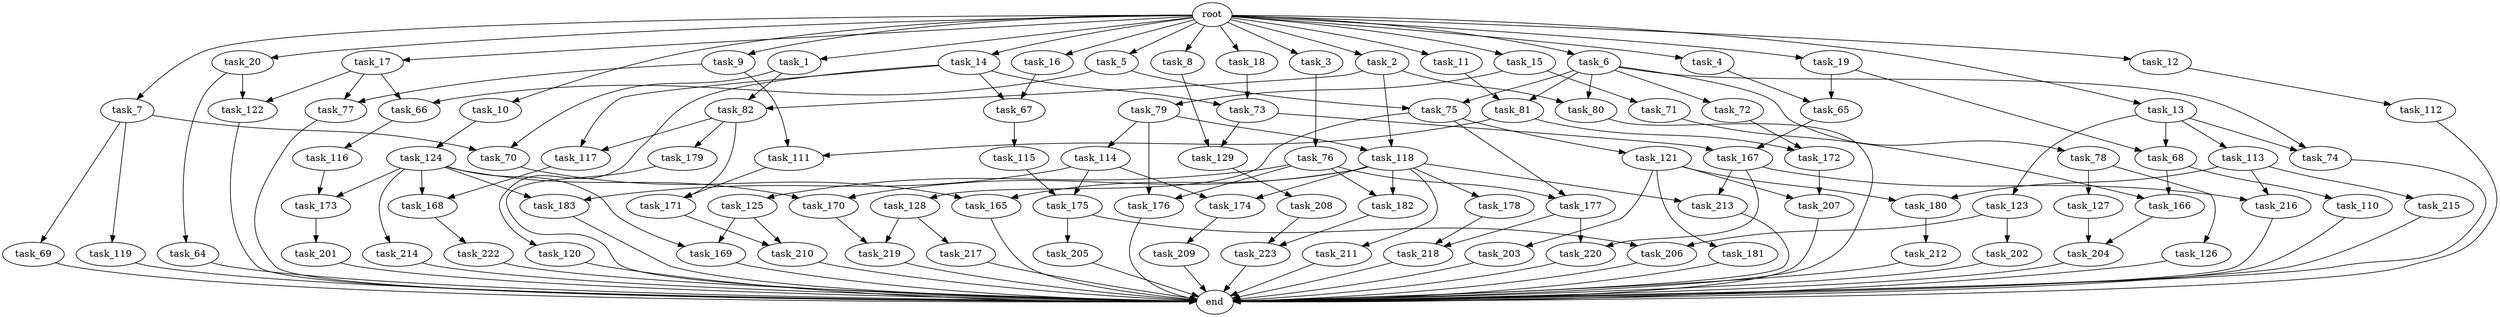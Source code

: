 digraph G {
  task_116 [size="137438953472.000000"];
  task_15 [size="1024.000000"];
  task_118 [size="292057776128.000000"];
  task_169 [size="1279900254208.000000"];
  task_207 [size="171798691840.000000"];
  task_173 [size="1279900254208.000000"];
  task_7 [size="1024.000000"];
  task_128 [size="309237645312.000000"];
  task_119 [size="309237645312.000000"];
  task_220 [size="687194767360.000000"];
  task_166 [size="352187318272.000000"];
  task_79 [size="214748364800.000000"];
  task_75 [size="996432412672.000000"];
  task_214 [size="858993459200.000000"];
  task_176 [size="1073741824000.000000"];
  task_204 [size="1073741824000.000000"];
  task_117 [size="618475290624.000000"];
  task_181 [size="137438953472.000000"];
  task_72 [size="137438953472.000000"];
  task_9 [size="1024.000000"];
  task_211 [size="214748364800.000000"];
  task_216 [size="171798691840.000000"];
  task_112 [size="695784701952.000000"];
  task_121 [size="309237645312.000000"];
  task_217 [size="420906795008.000000"];
  task_179 [size="309237645312.000000"];
  task_73 [size="618475290624.000000"];
  task_172 [size="1005022347264.000000"];
  task_77 [size="558345748480.000000"];
  task_65 [size="1005022347264.000000"];
  task_18 [size="1024.000000"];
  task_212 [size="137438953472.000000"];
  task_68 [size="910533066752.000000"];
  task_82 [size="154618822656.000000"];
  task_115 [size="858993459200.000000"];
  task_206 [size="1168231104512.000000"];
  task_64 [size="137438953472.000000"];
  task_11 [size="1024.000000"];
  task_167 [size="1116691496960.000000"];
  task_125 [size="858993459200.000000"];
  task_1 [size="1024.000000"];
  task_78 [size="137438953472.000000"];
  task_110 [size="214748364800.000000"];
  task_210 [size="1279900254208.000000"];
  task_201 [size="34359738368.000000"];
  task_177 [size="1168231104512.000000"];
  task_69 [size="309237645312.000000"];
  task_180 [size="171798691840.000000"];
  task_171 [size="446676598784.000000"];
  task_165 [size="1073741824000.000000"];
  task_80 [size="214748364800.000000"];
  task_123 [size="214748364800.000000"];
  task_20 [size="1024.000000"];
  task_175 [size="111669149696.000000"];
  task_168 [size="936302870528.000000"];
  task_66 [size="996432412672.000000"];
  task_19 [size="1024.000000"];
  task_127 [size="34359738368.000000"];
  task_213 [size="352187318272.000000"];
  end [size="0.000000"];
  task_3 [size="1024.000000"];
  task_129 [size="1279900254208.000000"];
  task_4 [size="1024.000000"];
  task_10 [size="1024.000000"];
  task_81 [size="833223655424.000000"];
  task_70 [size="386547056640.000000"];
  task_71 [size="214748364800.000000"];
  task_67 [size="858993459200.000000"];
  task_14 [size="1024.000000"];
  task_12 [size="1024.000000"];
  task_13 [size="1024.000000"];
  task_223 [size="773094113280.000000"];
  task_174 [size="249108103168.000000"];
  task_126 [size="34359738368.000000"];
  task_114 [size="214748364800.000000"];
  task_5 [size="1024.000000"];
  task_203 [size="137438953472.000000"];
  task_6 [size="1024.000000"];
  task_113 [size="214748364800.000000"];
  task_124 [size="214748364800.000000"];
  task_2 [size="1024.000000"];
  task_209 [size="137438953472.000000"];
  task_178 [size="214748364800.000000"];
  task_219 [size="455266533376.000000"];
  task_183 [size="893353197568.000000"];
  task_182 [size="1073741824000.000000"];
  task_74 [size="352187318272.000000"];
  task_170 [size="1073741824000.000000"];
  task_17 [size="1024.000000"];
  task_76 [size="858993459200.000000"];
  task_202 [size="309237645312.000000"];
  task_120 [size="309237645312.000000"];
  root [size="0.000000"];
  task_205 [size="858993459200.000000"];
  task_111 [size="730144440320.000000"];
  task_8 [size="1024.000000"];
  task_16 [size="1024.000000"];
  task_218 [size="1099511627776.000000"];
  task_222 [size="309237645312.000000"];
  task_215 [size="34359738368.000000"];
  task_122 [size="274877906944.000000"];
  task_208 [size="137438953472.000000"];

  task_116 -> task_173 [size="411041792.000000"];
  task_15 -> task_79 [size="209715200.000000"];
  task_15 -> task_71 [size="209715200.000000"];
  task_118 -> task_170 [size="209715200.000000"];
  task_118 -> task_178 [size="209715200.000000"];
  task_118 -> task_174 [size="209715200.000000"];
  task_118 -> task_165 [size="209715200.000000"];
  task_118 -> task_213 [size="209715200.000000"];
  task_118 -> task_182 [size="209715200.000000"];
  task_118 -> task_211 [size="209715200.000000"];
  task_169 -> end [size="1.000000"];
  task_207 -> end [size="1.000000"];
  task_173 -> task_201 [size="33554432.000000"];
  task_7 -> task_119 [size="301989888.000000"];
  task_7 -> task_70 [size="301989888.000000"];
  task_7 -> task_69 [size="301989888.000000"];
  task_128 -> task_217 [size="411041792.000000"];
  task_128 -> task_219 [size="411041792.000000"];
  task_119 -> end [size="1.000000"];
  task_220 -> end [size="1.000000"];
  task_166 -> task_204 [size="838860800.000000"];
  task_79 -> task_114 [size="209715200.000000"];
  task_79 -> task_118 [size="209715200.000000"];
  task_79 -> task_176 [size="209715200.000000"];
  task_75 -> task_177 [size="301989888.000000"];
  task_75 -> task_128 [size="301989888.000000"];
  task_75 -> task_121 [size="301989888.000000"];
  task_214 -> end [size="1.000000"];
  task_176 -> end [size="1.000000"];
  task_204 -> end [size="1.000000"];
  task_117 -> task_168 [size="75497472.000000"];
  task_181 -> end [size="1.000000"];
  task_72 -> task_172 [size="679477248.000000"];
  task_9 -> task_111 [size="411041792.000000"];
  task_9 -> task_77 [size="411041792.000000"];
  task_211 -> end [size="1.000000"];
  task_216 -> end [size="1.000000"];
  task_112 -> end [size="1.000000"];
  task_121 -> task_180 [size="134217728.000000"];
  task_121 -> task_181 [size="134217728.000000"];
  task_121 -> task_207 [size="134217728.000000"];
  task_121 -> task_203 [size="134217728.000000"];
  task_217 -> end [size="1.000000"];
  task_179 -> end [size="1.000000"];
  task_73 -> task_167 [size="411041792.000000"];
  task_73 -> task_129 [size="411041792.000000"];
  task_172 -> task_207 [size="33554432.000000"];
  task_77 -> end [size="1.000000"];
  task_65 -> task_167 [size="679477248.000000"];
  task_18 -> task_73 [size="301989888.000000"];
  task_212 -> end [size="1.000000"];
  task_68 -> task_110 [size="209715200.000000"];
  task_68 -> task_166 [size="209715200.000000"];
  task_82 -> task_117 [size="301989888.000000"];
  task_82 -> task_171 [size="301989888.000000"];
  task_82 -> task_179 [size="301989888.000000"];
  task_115 -> task_175 [size="75497472.000000"];
  task_206 -> end [size="1.000000"];
  task_64 -> end [size="1.000000"];
  task_11 -> task_81 [size="679477248.000000"];
  task_167 -> task_213 [size="134217728.000000"];
  task_167 -> task_220 [size="134217728.000000"];
  task_167 -> task_216 [size="134217728.000000"];
  task_125 -> task_210 [size="411041792.000000"];
  task_125 -> task_169 [size="411041792.000000"];
  task_1 -> task_82 [size="75497472.000000"];
  task_1 -> task_70 [size="75497472.000000"];
  task_78 -> task_126 [size="33554432.000000"];
  task_78 -> task_127 [size="33554432.000000"];
  task_110 -> end [size="1.000000"];
  task_210 -> end [size="1.000000"];
  task_201 -> end [size="1.000000"];
  task_177 -> task_220 [size="536870912.000000"];
  task_177 -> task_218 [size="536870912.000000"];
  task_69 -> end [size="1.000000"];
  task_180 -> task_212 [size="134217728.000000"];
  task_171 -> task_210 [size="838860800.000000"];
  task_165 -> end [size="1.000000"];
  task_80 -> end [size="1.000000"];
  task_123 -> task_206 [size="301989888.000000"];
  task_123 -> task_202 [size="301989888.000000"];
  task_20 -> task_122 [size="134217728.000000"];
  task_20 -> task_64 [size="134217728.000000"];
  task_175 -> task_206 [size="838860800.000000"];
  task_175 -> task_205 [size="838860800.000000"];
  task_168 -> task_222 [size="301989888.000000"];
  task_66 -> task_116 [size="134217728.000000"];
  task_19 -> task_65 [size="679477248.000000"];
  task_19 -> task_68 [size="679477248.000000"];
  task_127 -> task_204 [size="209715200.000000"];
  task_213 -> end [size="1.000000"];
  task_3 -> task_76 [size="838860800.000000"];
  task_129 -> task_208 [size="134217728.000000"];
  task_4 -> task_65 [size="301989888.000000"];
  task_10 -> task_124 [size="209715200.000000"];
  task_81 -> task_111 [size="301989888.000000"];
  task_81 -> task_172 [size="301989888.000000"];
  task_70 -> task_165 [size="838860800.000000"];
  task_71 -> task_166 [size="134217728.000000"];
  task_67 -> task_115 [size="838860800.000000"];
  task_14 -> task_120 [size="301989888.000000"];
  task_14 -> task_67 [size="301989888.000000"];
  task_14 -> task_117 [size="301989888.000000"];
  task_14 -> task_73 [size="301989888.000000"];
  task_12 -> task_112 [size="679477248.000000"];
  task_13 -> task_74 [size="209715200.000000"];
  task_13 -> task_68 [size="209715200.000000"];
  task_13 -> task_113 [size="209715200.000000"];
  task_13 -> task_123 [size="209715200.000000"];
  task_223 -> end [size="1.000000"];
  task_174 -> task_209 [size="134217728.000000"];
  task_126 -> end [size="1.000000"];
  task_114 -> task_174 [size="33554432.000000"];
  task_114 -> task_183 [size="33554432.000000"];
  task_114 -> task_175 [size="33554432.000000"];
  task_5 -> task_66 [size="838860800.000000"];
  task_5 -> task_75 [size="838860800.000000"];
  task_203 -> end [size="1.000000"];
  task_6 -> task_81 [size="134217728.000000"];
  task_6 -> task_78 [size="134217728.000000"];
  task_6 -> task_80 [size="134217728.000000"];
  task_6 -> task_75 [size="134217728.000000"];
  task_6 -> task_72 [size="134217728.000000"];
  task_6 -> task_74 [size="134217728.000000"];
  task_113 -> task_180 [size="33554432.000000"];
  task_113 -> task_215 [size="33554432.000000"];
  task_113 -> task_216 [size="33554432.000000"];
  task_124 -> task_170 [size="838860800.000000"];
  task_124 -> task_169 [size="838860800.000000"];
  task_124 -> task_173 [size="838860800.000000"];
  task_124 -> task_214 [size="838860800.000000"];
  task_124 -> task_183 [size="838860800.000000"];
  task_124 -> task_168 [size="838860800.000000"];
  task_2 -> task_118 [size="75497472.000000"];
  task_2 -> task_80 [size="75497472.000000"];
  task_2 -> task_82 [size="75497472.000000"];
  task_209 -> end [size="1.000000"];
  task_178 -> task_218 [size="536870912.000000"];
  task_219 -> end [size="1.000000"];
  task_183 -> end [size="1.000000"];
  task_182 -> task_223 [size="679477248.000000"];
  task_74 -> end [size="1.000000"];
  task_170 -> task_219 [size="33554432.000000"];
  task_17 -> task_66 [size="134217728.000000"];
  task_17 -> task_122 [size="134217728.000000"];
  task_17 -> task_77 [size="134217728.000000"];
  task_76 -> task_176 [size="838860800.000000"];
  task_76 -> task_177 [size="838860800.000000"];
  task_76 -> task_125 [size="838860800.000000"];
  task_76 -> task_182 [size="838860800.000000"];
  task_202 -> end [size="1.000000"];
  task_120 -> end [size="1.000000"];
  root -> task_13 [size="1.000000"];
  root -> task_17 [size="1.000000"];
  root -> task_3 [size="1.000000"];
  root -> task_4 [size="1.000000"];
  root -> task_20 [size="1.000000"];
  root -> task_15 [size="1.000000"];
  root -> task_10 [size="1.000000"];
  root -> task_6 [size="1.000000"];
  root -> task_11 [size="1.000000"];
  root -> task_9 [size="1.000000"];
  root -> task_16 [size="1.000000"];
  root -> task_8 [size="1.000000"];
  root -> task_18 [size="1.000000"];
  root -> task_1 [size="1.000000"];
  root -> task_5 [size="1.000000"];
  root -> task_19 [size="1.000000"];
  root -> task_2 [size="1.000000"];
  root -> task_14 [size="1.000000"];
  root -> task_7 [size="1.000000"];
  root -> task_12 [size="1.000000"];
  task_205 -> end [size="1.000000"];
  task_111 -> task_171 [size="134217728.000000"];
  task_8 -> task_129 [size="838860800.000000"];
  task_16 -> task_67 [size="536870912.000000"];
  task_218 -> end [size="1.000000"];
  task_222 -> end [size="1.000000"];
  task_215 -> end [size="1.000000"];
  task_122 -> end [size="1.000000"];
  task_208 -> task_223 [size="75497472.000000"];
}
